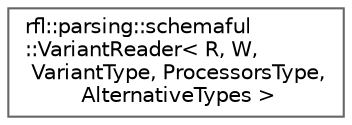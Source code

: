 digraph "类继承关系图"
{
 // LATEX_PDF_SIZE
  bgcolor="transparent";
  edge [fontname=Helvetica,fontsize=10,labelfontname=Helvetica,labelfontsize=10];
  node [fontname=Helvetica,fontsize=10,shape=box,height=0.2,width=0.4];
  rankdir="LR";
  Node0 [id="Node000000",label="rfl::parsing::schemaful\l::VariantReader\< R, W,\l VariantType, ProcessorsType,\l AlternativeTypes \>",height=0.2,width=0.4,color="grey40", fillcolor="white", style="filled",URL="$classrfl_1_1parsing_1_1schemaful_1_1_variant_reader.html",tooltip=" "];
}
